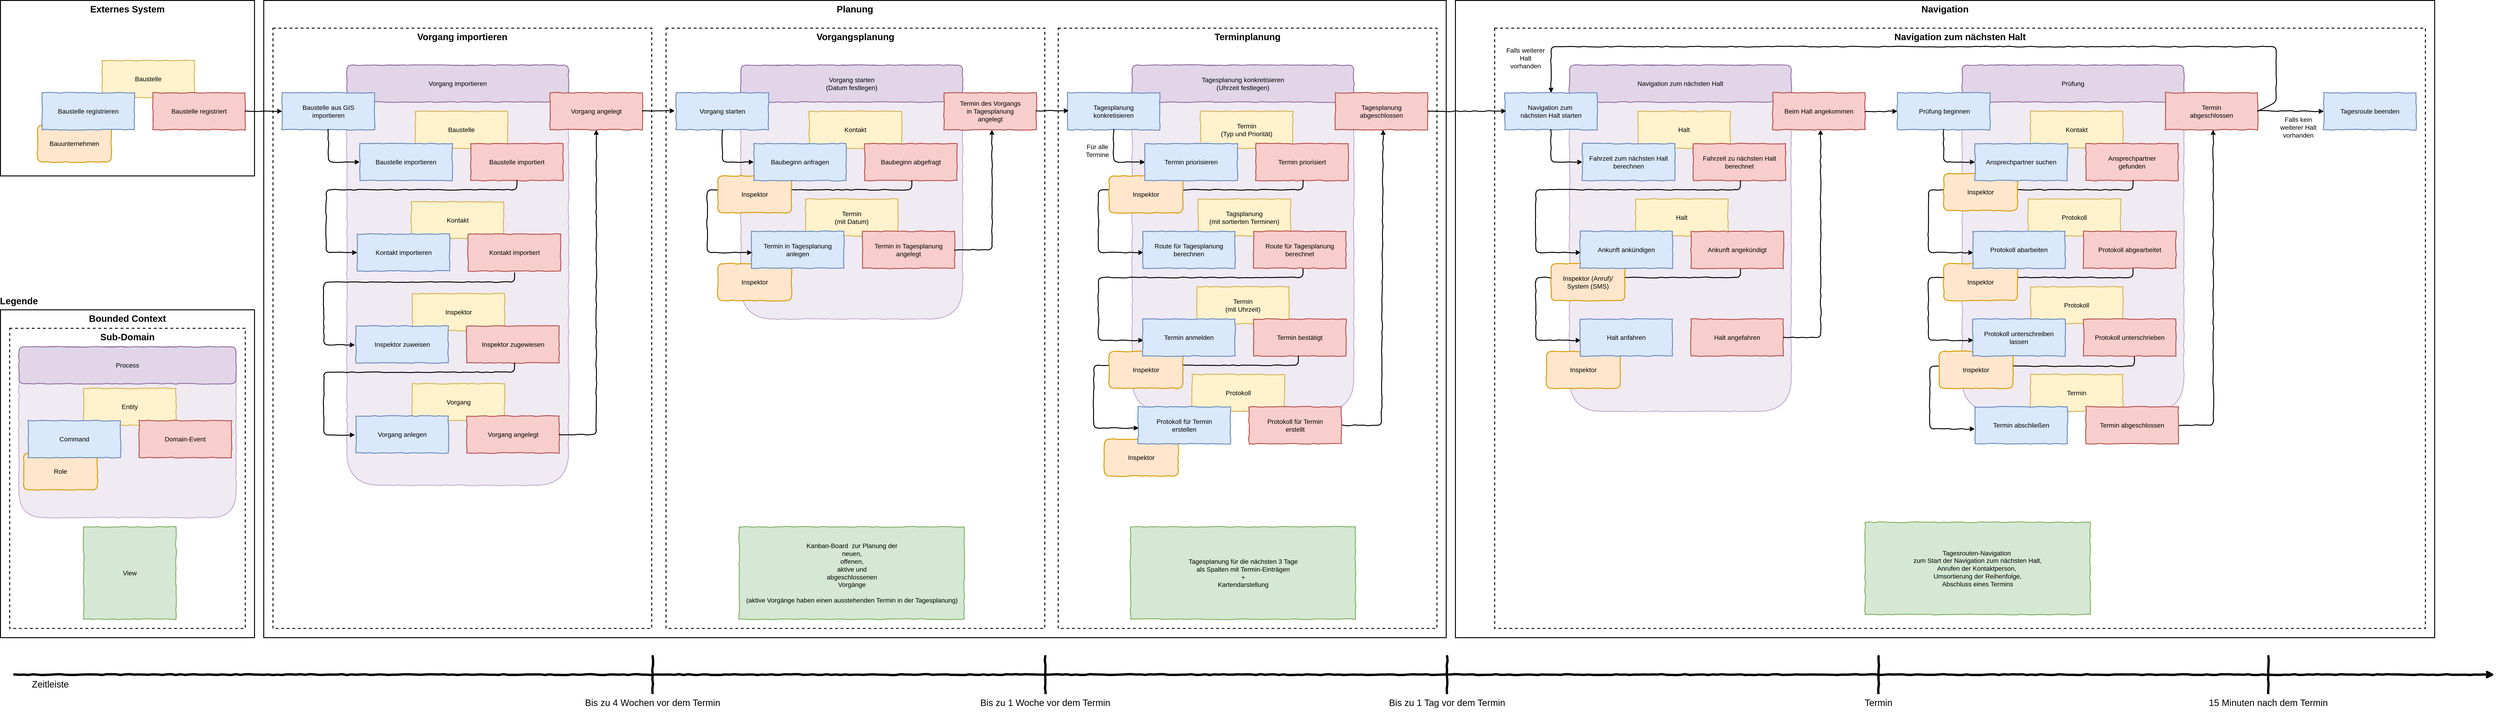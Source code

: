 <mxfile version="13.0.5" type="device"><diagram id="qqb3Wy3K4kF0OvgQFaVS" name="Page-1"><mxGraphModel dx="7964" dy="4784" grid="1" gridSize="10" guides="1" tooltips="1" connect="1" arrows="1" fold="1" page="1" pageScale="1" pageWidth="827" pageHeight="1169" math="0" shadow="0"><root><mxCell id="0"/><mxCell id="1" parent="0"/><mxCell id="g7XtOOi3tUwQJLF5ESE--250" value="&lt;font style=&quot;font-size: 20px&quot;&gt;&lt;b style=&quot;font-size: 20px&quot;&gt;Externes System&lt;/b&gt;&lt;/font&gt;" style="rounded=0;whiteSpace=wrap;html=1;strokeWidth=2;fillColor=none;verticalAlign=top;fontSize=20;" vertex="1" parent="1"><mxGeometry x="-1570" y="-1100" width="550" height="380" as="geometry"/></mxCell><mxCell id="g7XtOOi3tUwQJLF5ESE--245" value="&lt;font style=&quot;font-size: 20px&quot;&gt;&lt;b style=&quot;font-size: 20px&quot;&gt;Navigation&lt;/b&gt;&lt;/font&gt;" style="rounded=0;whiteSpace=wrap;html=1;strokeWidth=2;fillColor=none;verticalAlign=top;fontSize=20;" vertex="1" parent="1"><mxGeometry x="1580" y="-1100" width="2120" height="1380" as="geometry"/></mxCell><mxCell id="g7XtOOi3tUwQJLF5ESE--246" value="&lt;font style=&quot;font-size: 20px&quot;&gt;&lt;b style=&quot;font-size: 20px&quot;&gt;Navigation zum nächsten Halt&lt;/b&gt;&lt;/font&gt;" style="rounded=0;whiteSpace=wrap;html=1;strokeWidth=2;fillColor=none;verticalAlign=top;dashed=1;fontSize=20;" vertex="1" parent="1"><mxGeometry x="1665" y="-1040" width="2015" height="1300" as="geometry"/></mxCell><mxCell id="g7XtOOi3tUwQJLF5ESE--238" value="&lt;font style=&quot;font-size: 20px;&quot;&gt;&lt;b style=&quot;font-size: 20px;&quot;&gt;Planung&lt;/b&gt;&lt;/font&gt;" style="rounded=0;whiteSpace=wrap;html=1;strokeWidth=2;fillColor=none;verticalAlign=top;fontSize=20;" vertex="1" parent="1"><mxGeometry x="-1000" y="-1100" width="2560" height="1380" as="geometry"/></mxCell><mxCell id="g7XtOOi3tUwQJLF5ESE--239" value="&lt;font style=&quot;font-size: 20px;&quot;&gt;&lt;b style=&quot;font-size: 20px;&quot;&gt;Vorgang importieren&lt;/b&gt;&lt;/font&gt;" style="rounded=0;whiteSpace=wrap;html=1;strokeWidth=2;fillColor=none;verticalAlign=top;dashed=1;fontSize=20;" vertex="1" parent="1"><mxGeometry x="-980" y="-1040" width="820" height="1300" as="geometry"/></mxCell><mxCell id="g7XtOOi3tUwQJLF5ESE--241" value="&lt;font style=&quot;font-size: 20px;&quot;&gt;&lt;b style=&quot;font-size: 20px;&quot;&gt;Terminplanung&lt;/b&gt;&lt;/font&gt;" style="rounded=0;whiteSpace=wrap;html=1;strokeWidth=2;fillColor=none;verticalAlign=top;dashed=1;fontSize=20;" vertex="1" parent="1"><mxGeometry x="720" y="-1040" width="820" height="1300" as="geometry"/></mxCell><mxCell id="g7XtOOi3tUwQJLF5ESE--240" value="&lt;font style=&quot;font-size: 20px;&quot;&gt;&lt;b style=&quot;font-size: 20px;&quot;&gt;Vorgangsplanung&lt;/b&gt;&lt;/font&gt;" style="rounded=0;whiteSpace=wrap;html=1;strokeWidth=2;fillColor=none;verticalAlign=top;dashed=1;fontSize=20;" vertex="1" parent="1"><mxGeometry x="-129" y="-1040" width="820" height="1300" as="geometry"/></mxCell><mxCell id="g7XtOOi3tUwQJLF5ESE--86" value="" style="rounded=1;whiteSpace=wrap;html=1;strokeWidth=2;fillColor=#e1d5e7;strokeColor=#9673a6;comic=1;opacity=50;" vertex="1" parent="1"><mxGeometry x="-820" y="-960" width="480" height="910" as="geometry"/></mxCell><mxCell id="g7XtOOi3tUwQJLF5ESE--35" value="&lt;font style=&quot;font-size: 14px&quot;&gt;Baustelle&lt;/font&gt;" style="rounded=0;whiteSpace=wrap;html=1;strokeWidth=2;fillColor=#fff2cc;strokeColor=#d6b656;perimeterSpacing=0;comic=1;" vertex="1" parent="1"><mxGeometry x="-1350" y="-970" width="200" height="80" as="geometry"/></mxCell><mxCell id="g7XtOOi3tUwQJLF5ESE--36" value="&lt;font style=&quot;font-size: 14px&quot;&gt;Bauunternehmen&lt;/font&gt;" style="rounded=1;whiteSpace=wrap;html=1;strokeWidth=2;fillColor=#ffe6cc;strokeColor=#d79b00;comic=1;" vertex="1" parent="1"><mxGeometry x="-1490" y="-830" width="160" height="80" as="geometry"/></mxCell><mxCell id="g7XtOOi3tUwQJLF5ESE--37" value="&lt;font style=&quot;font-size: 14px&quot;&gt;Vorgang importieren&lt;/font&gt;" style="rounded=1;whiteSpace=wrap;html=1;strokeWidth=2;fillColor=#e1d5e7;strokeColor=#9673a6;comic=1;" vertex="1" parent="1"><mxGeometry x="-820" y="-960" width="480" height="80" as="geometry"/></mxCell><mxCell id="g7XtOOi3tUwQJLF5ESE--34" value="&lt;font style=&quot;font-size: 14px&quot;&gt;Baustelle registrieren&lt;/font&gt;" style="rounded=0;whiteSpace=wrap;html=1;strokeWidth=2;fillColor=#dae8fc;strokeColor=#6c8ebf;comic=1;" vertex="1" parent="1"><mxGeometry x="-1480" y="-900" width="200" height="80" as="geometry"/></mxCell><mxCell id="g7XtOOi3tUwQJLF5ESE--33" value="&lt;font style=&quot;font-size: 14px&quot;&gt;Baustelle registriert&lt;/font&gt;" style="rounded=0;whiteSpace=wrap;html=1;strokeWidth=2;fillColor=#f8cecc;strokeColor=#b85450;glass=0;shadow=0;comic=1;gradientColor=none;" vertex="1" parent="1"><mxGeometry x="-1240" y="-900" width="200" height="80" as="geometry"/></mxCell><mxCell id="g7XtOOi3tUwQJLF5ESE--70" value="&lt;font style=&quot;font-size: 14px&quot;&gt;Kontakt&lt;/font&gt;" style="rounded=0;whiteSpace=wrap;html=1;strokeWidth=2;fillColor=#fff2cc;strokeColor=#d6b656;perimeterSpacing=0;comic=1;" vertex="1" parent="1"><mxGeometry x="-680.5" y="-664" width="200" height="80" as="geometry"/></mxCell><mxCell id="g7XtOOi3tUwQJLF5ESE--72" value="&lt;font style=&quot;font-size: 14px&quot;&gt;Kontakt importieren&lt;/font&gt;" style="rounded=0;whiteSpace=wrap;html=1;strokeWidth=2;fillColor=#dae8fc;strokeColor=#6c8ebf;comic=1;" vertex="1" parent="1"><mxGeometry x="-797.5" y="-594" width="200" height="80" as="geometry"/></mxCell><mxCell id="g7XtOOi3tUwQJLF5ESE--73" value="&lt;font style=&quot;font-size: 14px&quot;&gt;Kontakt importiert&lt;/font&gt;" style="rounded=0;whiteSpace=wrap;html=1;strokeWidth=2;fillColor=#f8cecc;strokeColor=#b85450;glass=0;shadow=0;comic=1;gradientColor=none;" vertex="1" parent="1"><mxGeometry x="-557.5" y="-594" width="200" height="80" as="geometry"/></mxCell><mxCell id="g7XtOOi3tUwQJLF5ESE--75" value="&lt;font style=&quot;font-size: 14px&quot;&gt;Inspektor&lt;/font&gt;" style="rounded=0;whiteSpace=wrap;html=1;strokeWidth=2;fillColor=#fff2cc;strokeColor=#d6b656;perimeterSpacing=0;comic=1;" vertex="1" parent="1"><mxGeometry x="-678.5" y="-465" width="200" height="80" as="geometry"/></mxCell><mxCell id="g7XtOOi3tUwQJLF5ESE--76" value="&lt;font style=&quot;font-size: 14px&quot;&gt;Inspektor zuweisen&lt;/font&gt;" style="rounded=0;whiteSpace=wrap;html=1;strokeWidth=2;fillColor=#dae8fc;strokeColor=#6c8ebf;comic=1;" vertex="1" parent="1"><mxGeometry x="-800.5" y="-395" width="200" height="80" as="geometry"/></mxCell><mxCell id="g7XtOOi3tUwQJLF5ESE--77" value="&lt;font style=&quot;font-size: 14px&quot;&gt;Inspektor zugewiesen&lt;/font&gt;" style="rounded=0;whiteSpace=wrap;html=1;strokeWidth=2;fillColor=#f8cecc;strokeColor=#b85450;glass=0;shadow=0;comic=1;gradientColor=none;" vertex="1" parent="1"><mxGeometry x="-560.5" y="-395" width="200" height="80" as="geometry"/></mxCell><mxCell id="g7XtOOi3tUwQJLF5ESE--78" value="&lt;font style=&quot;font-size: 14px&quot;&gt;Vorgang&lt;/font&gt;" style="rounded=0;whiteSpace=wrap;html=1;strokeWidth=2;fillColor=#fff2cc;strokeColor=#d6b656;perimeterSpacing=0;comic=1;" vertex="1" parent="1"><mxGeometry x="-678.5" y="-270" width="200" height="80" as="geometry"/></mxCell><mxCell id="g7XtOOi3tUwQJLF5ESE--79" value="&lt;font style=&quot;font-size: 14px&quot;&gt;Vorgang anlegen&lt;/font&gt;" style="rounded=0;whiteSpace=wrap;html=1;strokeWidth=2;fillColor=#dae8fc;strokeColor=#6c8ebf;comic=1;" vertex="1" parent="1"><mxGeometry x="-800.5" y="-200" width="200" height="80" as="geometry"/></mxCell><mxCell id="g7XtOOi3tUwQJLF5ESE--80" value="&lt;font style=&quot;font-size: 14px&quot;&gt;Vorgang angelegt&lt;/font&gt;" style="rounded=0;whiteSpace=wrap;html=1;strokeWidth=2;fillColor=#f8cecc;strokeColor=#b85450;glass=0;shadow=0;comic=1;gradientColor=none;" vertex="1" parent="1"><mxGeometry x="-560.5" y="-200" width="200" height="80" as="geometry"/></mxCell><mxCell id="g7XtOOi3tUwQJLF5ESE--81" value="&lt;font style=&quot;font-size: 14px&quot;&gt;Baustelle&lt;/font&gt;" style="rounded=0;whiteSpace=wrap;html=1;strokeWidth=2;fillColor=#fff2cc;strokeColor=#d6b656;perimeterSpacing=0;comic=1;" vertex="1" parent="1"><mxGeometry x="-672" y="-860" width="200" height="80" as="geometry"/></mxCell><mxCell id="g7XtOOi3tUwQJLF5ESE--82" value="&lt;font style=&quot;font-size: 14px&quot;&gt;Baustelle importieren&lt;/font&gt;" style="rounded=0;whiteSpace=wrap;html=1;strokeWidth=2;fillColor=#dae8fc;strokeColor=#6c8ebf;comic=1;" vertex="1" parent="1"><mxGeometry x="-792" y="-790" width="200" height="80" as="geometry"/></mxCell><mxCell id="g7XtOOi3tUwQJLF5ESE--83" value="&lt;font style=&quot;font-size: 14px&quot;&gt;Baustelle importiert&lt;/font&gt;" style="rounded=0;whiteSpace=wrap;html=1;strokeWidth=2;fillColor=#f8cecc;strokeColor=#b85450;glass=0;shadow=0;comic=1;gradientColor=none;" vertex="1" parent="1"><mxGeometry x="-552" y="-790" width="200" height="80" as="geometry"/></mxCell><mxCell id="g7XtOOi3tUwQJLF5ESE--84" value="&lt;font style=&quot;font-size: 14px&quot;&gt;Baustelle aus GIS &lt;br&gt;importieren&lt;/font&gt;" style="rounded=0;whiteSpace=wrap;html=1;strokeWidth=2;fillColor=#dae8fc;strokeColor=#6c8ebf;comic=1;" vertex="1" parent="1"><mxGeometry x="-960" y="-900" width="200" height="80" as="geometry"/></mxCell><mxCell id="g7XtOOi3tUwQJLF5ESE--85" value="&lt;font style=&quot;font-size: 14px&quot;&gt;Vorgang angelegt&lt;/font&gt;" style="rounded=0;whiteSpace=wrap;html=1;strokeWidth=2;fillColor=#f8cecc;strokeColor=#b85450;glass=0;shadow=0;comic=1;gradientColor=none;" vertex="1" parent="1"><mxGeometry x="-380" y="-900" width="200" height="80" as="geometry"/></mxCell><mxCell id="g7XtOOi3tUwQJLF5ESE--87" value="" style="rounded=1;whiteSpace=wrap;html=1;strokeWidth=2;fillColor=#e1d5e7;strokeColor=#9673a6;comic=1;opacity=50;" vertex="1" parent="1"><mxGeometry x="33" y="-960" width="480" height="550" as="geometry"/></mxCell><mxCell id="g7XtOOi3tUwQJLF5ESE--88" value="&lt;font style=&quot;font-size: 14px&quot;&gt;Vorgang starten&lt;br&gt;(Datum festlegen)&lt;br&gt;&lt;/font&gt;" style="rounded=1;whiteSpace=wrap;html=1;strokeWidth=2;fillColor=#e1d5e7;strokeColor=#9673a6;comic=1;" vertex="1" parent="1"><mxGeometry x="33" y="-960" width="480" height="80" as="geometry"/></mxCell><mxCell id="g7XtOOi3tUwQJLF5ESE--89" value="&lt;font style=&quot;font-size: 14px&quot;&gt;Termin&lt;br&gt;(mit Datum)&lt;br&gt;&lt;/font&gt;" style="rounded=0;whiteSpace=wrap;html=1;strokeWidth=2;fillColor=#fff2cc;strokeColor=#d6b656;perimeterSpacing=0;comic=1;" vertex="1" parent="1"><mxGeometry x="173" y="-670" width="200" height="80" as="geometry"/></mxCell><mxCell id="g7XtOOi3tUwQJLF5ESE--91" value="&lt;font style=&quot;font-size: 14px&quot;&gt;Termin in Tagesplanung angelegt&lt;/font&gt;" style="rounded=0;whiteSpace=wrap;html=1;strokeWidth=2;fillColor=#f8cecc;strokeColor=#b85450;glass=0;shadow=0;comic=1;gradientColor=none;" vertex="1" parent="1"><mxGeometry x="296" y="-600" width="200" height="80" as="geometry"/></mxCell><mxCell id="g7XtOOi3tUwQJLF5ESE--98" value="&lt;font style=&quot;font-size: 14px&quot;&gt;Kontakt&lt;/font&gt;" style="rounded=0;whiteSpace=wrap;html=1;strokeWidth=2;fillColor=#fff2cc;strokeColor=#d6b656;perimeterSpacing=0;comic=1;" vertex="1" parent="1"><mxGeometry x="181" y="-860" width="200" height="80" as="geometry"/></mxCell><mxCell id="g7XtOOi3tUwQJLF5ESE--100" value="&lt;font style=&quot;font-size: 14px&quot;&gt;Baubeginn abgefragt&lt;/font&gt;" style="rounded=0;whiteSpace=wrap;html=1;strokeWidth=2;fillColor=#f8cecc;strokeColor=#b85450;glass=0;shadow=0;comic=1;gradientColor=none;" vertex="1" parent="1"><mxGeometry x="301" y="-790" width="200" height="80" as="geometry"/></mxCell><mxCell id="g7XtOOi3tUwQJLF5ESE--101" value="&lt;span style=&quot;font-size: 14px&quot;&gt;Vorgang starten&lt;/span&gt;" style="rounded=0;whiteSpace=wrap;html=1;strokeWidth=2;fillColor=#dae8fc;strokeColor=#6c8ebf;comic=1;" vertex="1" parent="1"><mxGeometry x="-107" y="-900" width="200" height="80" as="geometry"/></mxCell><mxCell id="g7XtOOi3tUwQJLF5ESE--102" value="&lt;font style=&quot;font-size: 14px&quot;&gt;Termin des Vorgangs &lt;br&gt;in Tagesplanung &lt;br&gt;angelegt&lt;/font&gt;" style="rounded=0;whiteSpace=wrap;html=1;strokeWidth=2;fillColor=#f8cecc;strokeColor=#b85450;glass=0;shadow=0;comic=1;gradientColor=none;" vertex="1" parent="1"><mxGeometry x="473" y="-900" width="200" height="80" as="geometry"/></mxCell><mxCell id="g7XtOOi3tUwQJLF5ESE--104" value="&lt;font style=&quot;font-size: 14px&quot;&gt;Inspektor&lt;/font&gt;" style="rounded=1;whiteSpace=wrap;html=1;strokeWidth=2;fillColor=#ffe6cc;strokeColor=#d79b00;comic=1;" vertex="1" parent="1"><mxGeometry x="-17" y="-530" width="160" height="80" as="geometry"/></mxCell><mxCell id="g7XtOOi3tUwQJLF5ESE--90" value="&lt;font style=&quot;font-size: 14px&quot;&gt;Termin in Tagesplanung anlegen&lt;/font&gt;" style="rounded=0;whiteSpace=wrap;html=1;strokeWidth=2;fillColor=#dae8fc;strokeColor=#6c8ebf;comic=1;" vertex="1" parent="1"><mxGeometry x="56" y="-600" width="200" height="80" as="geometry"/></mxCell><mxCell id="g7XtOOi3tUwQJLF5ESE--106" value="" style="endArrow=classic;html=1;strokeColor=#000000;strokeWidth=2;fontSize=20;comic=1;exitX=0.5;exitY=1;exitDx=0;exitDy=0;entryX=0;entryY=0.5;entryDx=0;entryDy=0;" edge="1" parent="1" source="g7XtOOi3tUwQJLF5ESE--84" target="g7XtOOi3tUwQJLF5ESE--82"><mxGeometry width="50" height="50" relative="1" as="geometry"><mxPoint x="-990" y="-730.0" as="sourcePoint"/><mxPoint x="-860" y="-730.0" as="targetPoint"/><Array as="points"><mxPoint x="-860" y="-750"/></Array></mxGeometry></mxCell><mxCell id="g7XtOOi3tUwQJLF5ESE--107" value="" style="endArrow=classic;html=1;strokeColor=#000000;strokeWidth=2;fontSize=20;comic=1;entryX=0;entryY=0.5;entryDx=0;entryDy=0;exitX=0.5;exitY=1;exitDx=0;exitDy=0;" edge="1" parent="1" source="g7XtOOi3tUwQJLF5ESE--83" target="g7XtOOi3tUwQJLF5ESE--72"><mxGeometry width="50" height="50" relative="1" as="geometry"><mxPoint x="-865" y="-640" as="sourcePoint"/><mxPoint x="-797" y="-570" as="targetPoint"/><Array as="points"><mxPoint x="-452" y="-690"/><mxPoint x="-865" y="-690"/><mxPoint x="-865" y="-554"/></Array></mxGeometry></mxCell><mxCell id="g7XtOOi3tUwQJLF5ESE--109" value="" style="endArrow=classic;html=1;strokeColor=#000000;strokeWidth=2;fontSize=20;comic=1;entryX=0;entryY=0.5;entryDx=0;entryDy=0;exitX=0.5;exitY=1;exitDx=0;exitDy=0;" edge="1" parent="1"><mxGeometry width="50" height="50" relative="1" as="geometry"><mxPoint x="-457" y="-510" as="sourcePoint"/><mxPoint x="-802.5" y="-354" as="targetPoint"/><Array as="points"><mxPoint x="-457" y="-490"/><mxPoint x="-870" y="-490"/><mxPoint x="-870" y="-354"/></Array></mxGeometry></mxCell><mxCell id="g7XtOOi3tUwQJLF5ESE--110" value="" style="endArrow=classic;html=1;strokeColor=#000000;strokeWidth=2;fontSize=20;comic=1;entryX=0;entryY=0.5;entryDx=0;entryDy=0;exitX=0.5;exitY=1;exitDx=0;exitDy=0;" edge="1" parent="1"><mxGeometry width="50" height="50" relative="1" as="geometry"><mxPoint x="-457" y="-315" as="sourcePoint"/><mxPoint x="-802.5" y="-159" as="targetPoint"/><Array as="points"><mxPoint x="-457" y="-295"/><mxPoint x="-870" y="-295"/><mxPoint x="-870" y="-159"/></Array></mxGeometry></mxCell><mxCell id="g7XtOOi3tUwQJLF5ESE--111" value="" style="endArrow=classic;html=1;strokeColor=#000000;strokeWidth=2;fontSize=20;comic=1;exitX=1;exitY=0.5;exitDx=0;exitDy=0;entryX=0.5;entryY=1;entryDx=0;entryDy=0;" edge="1" parent="1" source="g7XtOOi3tUwQJLF5ESE--80" target="g7XtOOi3tUwQJLF5ESE--85"><mxGeometry width="50" height="50" relative="1" as="geometry"><mxPoint x="-180" y="-340.0" as="sourcePoint"/><mxPoint x="-112" y="-270" as="targetPoint"/><Array as="points"><mxPoint x="-280" y="-160"/></Array></mxGeometry></mxCell><mxCell id="g7XtOOi3tUwQJLF5ESE--112" value="" style="endArrow=classic;html=1;strokeColor=#000000;strokeWidth=2;fontSize=20;comic=1;" edge="1" parent="1"><mxGeometry width="50" height="50" relative="1" as="geometry"><mxPoint x="-180" y="-860.59" as="sourcePoint"/><mxPoint x="-110" y="-861" as="targetPoint"/></mxGeometry></mxCell><mxCell id="g7XtOOi3tUwQJLF5ESE--113" value="" style="endArrow=classic;html=1;strokeColor=#000000;strokeWidth=2;fontSize=20;comic=1;exitX=0.5;exitY=1;exitDx=0;exitDy=0;entryX=0;entryY=0.5;entryDx=0;entryDy=0;" edge="1" parent="1"><mxGeometry width="50" height="50" relative="1" as="geometry"><mxPoint x="-7" y="-820.0" as="sourcePoint"/><mxPoint x="61" y="-750" as="targetPoint"/><Array as="points"><mxPoint x="-7" y="-750"/></Array></mxGeometry></mxCell><mxCell id="g7XtOOi3tUwQJLF5ESE--114" value="" style="endArrow=classic;html=1;strokeColor=#000000;strokeWidth=2;fontSize=20;comic=1;entryX=0;entryY=0.5;entryDx=0;entryDy=0;exitX=0.5;exitY=1;exitDx=0;exitDy=0;" edge="1" parent="1"><mxGeometry width="50" height="50" relative="1" as="geometry"><mxPoint x="403" y="-710" as="sourcePoint"/><mxPoint x="57.5" y="-554" as="targetPoint"/><Array as="points"><mxPoint x="403" y="-690"/><mxPoint x="-40" y="-690"/><mxPoint x="-40" y="-554"/></Array></mxGeometry></mxCell><mxCell id="g7XtOOi3tUwQJLF5ESE--103" value="&lt;font style=&quot;font-size: 14px&quot;&gt;Inspektor&lt;/font&gt;" style="rounded=1;whiteSpace=wrap;html=1;strokeWidth=2;fillColor=#ffe6cc;strokeColor=#d79b00;comic=1;" vertex="1" parent="1"><mxGeometry x="-17" y="-720" width="160" height="80" as="geometry"/></mxCell><mxCell id="g7XtOOi3tUwQJLF5ESE--99" value="&lt;font style=&quot;font-size: 14px&quot;&gt;Baubeginn anfragen&lt;/font&gt;" style="rounded=0;whiteSpace=wrap;html=1;strokeWidth=2;fillColor=#dae8fc;strokeColor=#6c8ebf;comic=1;" vertex="1" parent="1"><mxGeometry x="61" y="-790" width="200" height="80" as="geometry"/></mxCell><mxCell id="g7XtOOi3tUwQJLF5ESE--115" value="" style="endArrow=classic;html=1;strokeColor=#000000;strokeWidth=2;fontSize=20;comic=1;exitX=1;exitY=0.5;exitDx=0;exitDy=0;entryX=0.5;entryY=1;entryDx=0;entryDy=0;" edge="1" parent="1" source="g7XtOOi3tUwQJLF5ESE--91"><mxGeometry width="50" height="50" relative="1" as="geometry"><mxPoint x="496.0" y="-160" as="sourcePoint"/><mxPoint x="576.5" y="-820.0" as="targetPoint"/><Array as="points"><mxPoint x="577" y="-560"/></Array></mxGeometry></mxCell><mxCell id="g7XtOOi3tUwQJLF5ESE--120" value="" style="rounded=1;whiteSpace=wrap;html=1;strokeWidth=2;fillColor=#e1d5e7;strokeColor=#9673a6;comic=1;opacity=50;" vertex="1" parent="1"><mxGeometry x="880" y="-960" width="480" height="750" as="geometry"/></mxCell><mxCell id="g7XtOOi3tUwQJLF5ESE--121" value="&lt;font style=&quot;font-size: 14px&quot;&gt;Tagesplanung konkretisieren&lt;br&gt;(Uhrzeit festlegen)&lt;br&gt;&lt;/font&gt;" style="rounded=1;whiteSpace=wrap;html=1;strokeWidth=2;fillColor=#e1d5e7;strokeColor=#9673a6;comic=1;" vertex="1" parent="1"><mxGeometry x="880" y="-960" width="480" height="80" as="geometry"/></mxCell><mxCell id="g7XtOOi3tUwQJLF5ESE--122" value="&lt;font style=&quot;font-size: 14px&quot;&gt;Termin&lt;br&gt;(mit Uhrzeit)&lt;br&gt;&lt;/font&gt;" style="rounded=0;whiteSpace=wrap;html=1;strokeWidth=2;fillColor=#fff2cc;strokeColor=#d6b656;perimeterSpacing=0;comic=1;" vertex="1" parent="1"><mxGeometry x="1020" y="-480" width="200" height="80" as="geometry"/></mxCell><mxCell id="g7XtOOi3tUwQJLF5ESE--123" value="&lt;font style=&quot;font-size: 14px&quot;&gt;Termin bestätigt&lt;/font&gt;" style="rounded=0;whiteSpace=wrap;html=1;strokeWidth=2;fillColor=#f8cecc;strokeColor=#b85450;glass=0;shadow=0;comic=1;gradientColor=none;" vertex="1" parent="1"><mxGeometry x="1143" y="-410" width="200" height="80" as="geometry"/></mxCell><mxCell id="g7XtOOi3tUwQJLF5ESE--124" value="&lt;font style=&quot;font-size: 14px&quot;&gt;Termin&lt;br&gt;(Typ und Priorität)&lt;br&gt;&lt;/font&gt;" style="rounded=0;whiteSpace=wrap;html=1;strokeWidth=2;fillColor=#fff2cc;strokeColor=#d6b656;perimeterSpacing=0;comic=1;" vertex="1" parent="1"><mxGeometry x="1028" y="-860" width="200" height="80" as="geometry"/></mxCell><mxCell id="g7XtOOi3tUwQJLF5ESE--125" value="&lt;font style=&quot;font-size: 14px&quot;&gt;Termin priorisiert&lt;/font&gt;" style="rounded=0;whiteSpace=wrap;html=1;strokeWidth=2;fillColor=#f8cecc;strokeColor=#b85450;glass=0;shadow=0;comic=1;gradientColor=none;" vertex="1" parent="1"><mxGeometry x="1148" y="-790" width="200" height="80" as="geometry"/></mxCell><mxCell id="g7XtOOi3tUwQJLF5ESE--126" value="&lt;span style=&quot;font-size: 14px&quot;&gt;Tagesplanung &lt;br&gt;konkretisieren&lt;/span&gt;" style="rounded=0;whiteSpace=wrap;html=1;strokeWidth=2;fillColor=#dae8fc;strokeColor=#6c8ebf;comic=1;" vertex="1" parent="1"><mxGeometry x="740" y="-900" width="200" height="80" as="geometry"/></mxCell><mxCell id="g7XtOOi3tUwQJLF5ESE--127" value="&lt;span style=&quot;font-size: 14px&quot;&gt;Tagesplanung &lt;br&gt;abgeschlossen&lt;/span&gt;" style="rounded=0;whiteSpace=wrap;html=1;strokeWidth=2;fillColor=#f8cecc;strokeColor=#b85450;glass=0;shadow=0;comic=1;gradientColor=none;" vertex="1" parent="1"><mxGeometry x="1320" y="-900" width="200" height="80" as="geometry"/></mxCell><mxCell id="g7XtOOi3tUwQJLF5ESE--130" value="" style="endArrow=classic;html=1;strokeColor=#000000;strokeWidth=2;fontSize=20;comic=1;exitX=0.5;exitY=1;exitDx=0;exitDy=0;entryX=0;entryY=0.5;entryDx=0;entryDy=0;" edge="1" parent="1"><mxGeometry width="50" height="50" relative="1" as="geometry"><mxPoint x="840" y="-820.0" as="sourcePoint"/><mxPoint x="908" y="-750" as="targetPoint"/><Array as="points"><mxPoint x="840" y="-750"/></Array></mxGeometry></mxCell><mxCell id="g7XtOOi3tUwQJLF5ESE--131" value="" style="endArrow=classic;html=1;strokeColor=#000000;strokeWidth=2;fontSize=20;comic=1;entryX=0;entryY=0.5;entryDx=0;entryDy=0;exitX=0.5;exitY=1;exitDx=0;exitDy=0;" edge="1" parent="1"><mxGeometry width="50" height="50" relative="1" as="geometry"><mxPoint x="1250" y="-710" as="sourcePoint"/><mxPoint x="904.5" y="-554" as="targetPoint"/><Array as="points"><mxPoint x="1250" y="-690"/><mxPoint x="807" y="-690"/><mxPoint x="807" y="-554"/></Array></mxGeometry></mxCell><mxCell id="g7XtOOi3tUwQJLF5ESE--132" value="&lt;font style=&quot;font-size: 14px&quot;&gt;Inspektor&lt;/font&gt;" style="rounded=1;whiteSpace=wrap;html=1;strokeWidth=2;fillColor=#ffe6cc;strokeColor=#d79b00;comic=1;" vertex="1" parent="1"><mxGeometry x="830" y="-720" width="160" height="80" as="geometry"/></mxCell><mxCell id="g7XtOOi3tUwQJLF5ESE--133" value="&lt;font style=&quot;font-size: 14px&quot;&gt;Termin priorisieren&lt;/font&gt;" style="rounded=0;whiteSpace=wrap;html=1;strokeWidth=2;fillColor=#dae8fc;strokeColor=#6c8ebf;comic=1;" vertex="1" parent="1"><mxGeometry x="908" y="-790" width="200" height="80" as="geometry"/></mxCell><mxCell id="g7XtOOi3tUwQJLF5ESE--134" value="" style="endArrow=classic;html=1;strokeColor=#000000;strokeWidth=2;fontSize=20;comic=1;exitX=1;exitY=0.5;exitDx=0;exitDy=0;entryX=0.5;entryY=1;entryDx=0;entryDy=0;" edge="1" parent="1" source="g7XtOOi3tUwQJLF5ESE--136"><mxGeometry width="50" height="50" relative="1" as="geometry"><mxPoint x="1343.0" y="-160" as="sourcePoint"/><mxPoint x="1423.5" y="-820.0" as="targetPoint"/><Array as="points"><mxPoint x="1420" y="-180"/></Array></mxGeometry></mxCell><mxCell id="g7XtOOi3tUwQJLF5ESE--135" value="&lt;font style=&quot;font-size: 14px&quot;&gt;Protokoll&lt;/font&gt;" style="rounded=0;whiteSpace=wrap;html=1;strokeWidth=2;fillColor=#fff2cc;strokeColor=#d6b656;perimeterSpacing=0;comic=1;" vertex="1" parent="1"><mxGeometry x="1010" y="-290" width="200" height="80" as="geometry"/></mxCell><mxCell id="g7XtOOi3tUwQJLF5ESE--136" value="&lt;font style=&quot;font-size: 14px&quot;&gt;Protokoll für Termin &lt;br&gt;erstellt&lt;/font&gt;" style="rounded=0;whiteSpace=wrap;html=1;strokeWidth=2;fillColor=#f8cecc;strokeColor=#b85450;glass=0;shadow=0;comic=1;gradientColor=none;" vertex="1" parent="1"><mxGeometry x="1133" y="-220" width="200" height="80" as="geometry"/></mxCell><mxCell id="g7XtOOi3tUwQJLF5ESE--137" value="&lt;font style=&quot;font-size: 14px&quot;&gt;Inspektor&lt;/font&gt;" style="rounded=1;whiteSpace=wrap;html=1;strokeWidth=2;fillColor=#ffe6cc;strokeColor=#d79b00;comic=1;" vertex="1" parent="1"><mxGeometry x="820" y="-150" width="160" height="80" as="geometry"/></mxCell><mxCell id="g7XtOOi3tUwQJLF5ESE--138" value="&lt;font style=&quot;font-size: 14px&quot;&gt;Protokoll für Termin &lt;br&gt;erstellen&lt;/font&gt;" style="rounded=0;whiteSpace=wrap;html=1;strokeWidth=2;fillColor=#dae8fc;strokeColor=#6c8ebf;comic=1;" vertex="1" parent="1"><mxGeometry x="893" y="-220" width="200" height="80" as="geometry"/></mxCell><mxCell id="g7XtOOi3tUwQJLF5ESE--139" value="" style="endArrow=classic;html=1;strokeColor=#000000;strokeWidth=2;fontSize=20;comic=1;entryX=0;entryY=0.5;entryDx=0;entryDy=0;exitX=0.5;exitY=1;exitDx=0;exitDy=0;" edge="1" parent="1"><mxGeometry width="50" height="50" relative="1" as="geometry"><mxPoint x="1250" y="-520" as="sourcePoint"/><mxPoint x="904.5" y="-364" as="targetPoint"/><Array as="points"><mxPoint x="1250" y="-500"/><mxPoint x="807" y="-500"/><mxPoint x="807" y="-364"/></Array></mxGeometry></mxCell><mxCell id="g7XtOOi3tUwQJLF5ESE--140" value="Für alle Termine" style="text;html=1;strokeColor=none;fillColor=none;align=center;verticalAlign=middle;whiteSpace=wrap;rounded=0;shadow=0;glass=0;dashed=1;comic=1;fontSize=14;opacity=50;" vertex="1" parent="1"><mxGeometry x="760" y="-800" width="90" height="50" as="geometry"/></mxCell><mxCell id="g7XtOOi3tUwQJLF5ESE--141" value="" style="endArrow=classic;html=1;strokeColor=#000000;strokeWidth=2;fontSize=20;comic=1;" edge="1" parent="1"><mxGeometry width="50" height="50" relative="1" as="geometry"><mxPoint x="673" y="-860.77" as="sourcePoint"/><mxPoint x="743" y="-861.18" as="targetPoint"/></mxGeometry></mxCell><mxCell id="g7XtOOi3tUwQJLF5ESE--145" value="&lt;font style=&quot;font-size: 14px&quot;&gt;Tagsplanung&lt;br&gt;(mit sortierten Terminen)&lt;br&gt;&lt;/font&gt;" style="rounded=0;whiteSpace=wrap;html=1;strokeWidth=2;fillColor=#fff2cc;strokeColor=#d6b656;perimeterSpacing=0;comic=1;" vertex="1" parent="1"><mxGeometry x="1023" y="-670" width="200" height="80" as="geometry"/></mxCell><mxCell id="g7XtOOi3tUwQJLF5ESE--146" value="&lt;font style=&quot;font-size: 14px&quot;&gt;Route für Tagesplanung berechnet&lt;/font&gt;" style="rounded=0;whiteSpace=wrap;html=1;strokeWidth=2;fillColor=#f8cecc;strokeColor=#b85450;glass=0;shadow=0;comic=1;gradientColor=none;" vertex="1" parent="1"><mxGeometry x="1143" y="-600" width="200" height="80" as="geometry"/></mxCell><mxCell id="g7XtOOi3tUwQJLF5ESE--148" value="&lt;font style=&quot;font-size: 14px&quot;&gt;Route für Tagesplanung berechnen&lt;br&gt;&lt;/font&gt;" style="rounded=0;whiteSpace=wrap;html=1;strokeWidth=2;fillColor=#dae8fc;strokeColor=#6c8ebf;comic=1;" vertex="1" parent="1"><mxGeometry x="903" y="-600" width="200" height="80" as="geometry"/></mxCell><mxCell id="g7XtOOi3tUwQJLF5ESE--152" value="" style="endArrow=classic;html=1;strokeColor=#000000;strokeWidth=2;fontSize=20;comic=1;entryX=0;entryY=0.5;entryDx=0;entryDy=0;exitX=0.5;exitY=1;exitDx=0;exitDy=0;" edge="1" parent="1"><mxGeometry width="50" height="50" relative="1" as="geometry"><mxPoint x="1240" y="-330" as="sourcePoint"/><mxPoint x="894.5" y="-174" as="targetPoint"/><Array as="points"><mxPoint x="1240" y="-310"/><mxPoint x="797" y="-310"/><mxPoint x="797" y="-174"/></Array></mxGeometry></mxCell><mxCell id="g7XtOOi3tUwQJLF5ESE--128" value="&lt;font style=&quot;font-size: 14px&quot;&gt;Inspektor&lt;/font&gt;" style="rounded=1;whiteSpace=wrap;html=1;strokeWidth=2;fillColor=#ffe6cc;strokeColor=#d79b00;comic=1;" vertex="1" parent="1"><mxGeometry x="830" y="-340" width="160" height="80" as="geometry"/></mxCell><mxCell id="g7XtOOi3tUwQJLF5ESE--129" value="&lt;font style=&quot;font-size: 14px&quot;&gt;Termin anmelden&lt;/font&gt;" style="rounded=0;whiteSpace=wrap;html=1;strokeWidth=2;fillColor=#dae8fc;strokeColor=#6c8ebf;comic=1;" vertex="1" parent="1"><mxGeometry x="903" y="-410" width="200" height="80" as="geometry"/></mxCell><mxCell id="g7XtOOi3tUwQJLF5ESE--157" value="" style="rounded=1;whiteSpace=wrap;html=1;strokeWidth=2;fillColor=#e1d5e7;strokeColor=#9673a6;comic=1;opacity=50;" vertex="1" parent="1"><mxGeometry x="1827" y="-960" width="480" height="750" as="geometry"/></mxCell><mxCell id="g7XtOOi3tUwQJLF5ESE--158" value="&lt;font style=&quot;font-size: 14px&quot;&gt;Navigation zum nächsten Halt&lt;br&gt;&lt;/font&gt;" style="rounded=1;whiteSpace=wrap;html=1;strokeWidth=2;fillColor=#e1d5e7;strokeColor=#9673a6;comic=1;" vertex="1" parent="1"><mxGeometry x="1827" y="-960" width="480" height="80" as="geometry"/></mxCell><mxCell id="g7XtOOi3tUwQJLF5ESE--160" value="&lt;font style=&quot;font-size: 14px&quot;&gt;Halt angefahren&lt;/font&gt;" style="rounded=0;whiteSpace=wrap;html=1;strokeWidth=2;fillColor=#f8cecc;strokeColor=#b85450;glass=0;shadow=0;comic=1;gradientColor=none;" vertex="1" parent="1"><mxGeometry x="2090" y="-410" width="200" height="80" as="geometry"/></mxCell><mxCell id="g7XtOOi3tUwQJLF5ESE--161" value="&lt;font style=&quot;font-size: 14px&quot;&gt;Halt&lt;br&gt;&lt;/font&gt;" style="rounded=0;whiteSpace=wrap;html=1;strokeWidth=2;fillColor=#fff2cc;strokeColor=#d6b656;perimeterSpacing=0;comic=1;" vertex="1" parent="1"><mxGeometry x="1975" y="-860" width="200" height="80" as="geometry"/></mxCell><mxCell id="g7XtOOi3tUwQJLF5ESE--162" value="&lt;font style=&quot;font-size: 14px&quot;&gt;Fahrzeit zu nächsten Halt berechnet&lt;/font&gt;" style="rounded=0;whiteSpace=wrap;html=1;strokeWidth=2;fillColor=#f8cecc;strokeColor=#b85450;glass=0;shadow=0;comic=1;gradientColor=none;" vertex="1" parent="1"><mxGeometry x="2095" y="-790" width="200" height="80" as="geometry"/></mxCell><mxCell id="g7XtOOi3tUwQJLF5ESE--163" value="&lt;span style=&quot;font-size: 14px&quot;&gt;Navigation zum&amp;nbsp;&lt;/span&gt;&lt;br style=&quot;font-size: 14px&quot;&gt;&lt;span style=&quot;font-size: 14px&quot;&gt;nächsten Halt starten&lt;/span&gt;" style="rounded=0;whiteSpace=wrap;html=1;strokeWidth=2;fillColor=#dae8fc;strokeColor=#6c8ebf;comic=1;" vertex="1" parent="1"><mxGeometry x="1687" y="-900" width="200" height="80" as="geometry"/></mxCell><mxCell id="g7XtOOi3tUwQJLF5ESE--164" value="&lt;span style=&quot;font-size: 14px&quot;&gt;Beim Halt angekommen&lt;/span&gt;" style="rounded=0;whiteSpace=wrap;html=1;strokeWidth=2;fillColor=#f8cecc;strokeColor=#b85450;glass=0;shadow=0;comic=1;gradientColor=none;" vertex="1" parent="1"><mxGeometry x="2267" y="-900" width="200" height="80" as="geometry"/></mxCell><mxCell id="g7XtOOi3tUwQJLF5ESE--165" value="" style="endArrow=classic;html=1;strokeColor=#000000;strokeWidth=2;fontSize=20;comic=1;exitX=0.5;exitY=1;exitDx=0;exitDy=0;entryX=0;entryY=0.5;entryDx=0;entryDy=0;" edge="1" parent="1"><mxGeometry width="50" height="50" relative="1" as="geometry"><mxPoint x="1787" y="-820.0" as="sourcePoint"/><mxPoint x="1855" y="-750" as="targetPoint"/><Array as="points"><mxPoint x="1787" y="-750"/></Array></mxGeometry></mxCell><mxCell id="g7XtOOi3tUwQJLF5ESE--166" value="" style="endArrow=classic;html=1;strokeColor=#000000;strokeWidth=2;fontSize=20;comic=1;entryX=0;entryY=0.5;entryDx=0;entryDy=0;exitX=0.5;exitY=1;exitDx=0;exitDy=0;" edge="1" parent="1"><mxGeometry width="50" height="50" relative="1" as="geometry"><mxPoint x="2197" y="-710" as="sourcePoint"/><mxPoint x="1851.5" y="-554" as="targetPoint"/><Array as="points"><mxPoint x="2197" y="-690"/><mxPoint x="1754" y="-690"/><mxPoint x="1754" y="-554"/></Array></mxGeometry></mxCell><mxCell id="g7XtOOi3tUwQJLF5ESE--168" value="&lt;font style=&quot;font-size: 14px&quot;&gt;Fahrzeit zum nächsten Halt berechnen&lt;/font&gt;" style="rounded=0;whiteSpace=wrap;html=1;strokeWidth=2;fillColor=#dae8fc;strokeColor=#6c8ebf;comic=1;" vertex="1" parent="1"><mxGeometry x="1855" y="-790" width="200" height="80" as="geometry"/></mxCell><mxCell id="g7XtOOi3tUwQJLF5ESE--169" value="" style="endArrow=classic;html=1;strokeColor=#000000;strokeWidth=2;fontSize=20;comic=1;exitX=1;exitY=0.5;exitDx=0;exitDy=0;entryX=0.5;entryY=1;entryDx=0;entryDy=0;" edge="1" parent="1" source="g7XtOOi3tUwQJLF5ESE--160"><mxGeometry width="50" height="50" relative="1" as="geometry"><mxPoint x="2280" y="-180" as="sourcePoint"/><mxPoint x="2370.5" y="-820.0" as="targetPoint"/><Array as="points"><mxPoint x="2371" y="-370"/></Array></mxGeometry></mxCell><mxCell id="g7XtOOi3tUwQJLF5ESE--174" value="" style="endArrow=classic;html=1;strokeColor=#000000;strokeWidth=2;fontSize=20;comic=1;entryX=0;entryY=0.5;entryDx=0;entryDy=0;exitX=0.5;exitY=1;exitDx=0;exitDy=0;" edge="1" parent="1"><mxGeometry width="50" height="50" relative="1" as="geometry"><mxPoint x="2197" y="-520" as="sourcePoint"/><mxPoint x="1851.5" y="-364" as="targetPoint"/><Array as="points"><mxPoint x="2197" y="-500"/><mxPoint x="1754" y="-500"/><mxPoint x="1754" y="-364"/></Array></mxGeometry></mxCell><mxCell id="g7XtOOi3tUwQJLF5ESE--175" value="Falls weiterer Halt vorhanden" style="text;html=1;strokeColor=none;fillColor=none;align=center;verticalAlign=middle;whiteSpace=wrap;rounded=0;shadow=0;glass=0;dashed=1;comic=1;fontSize=14;opacity=50;" vertex="1" parent="1"><mxGeometry x="1687" y="-1000" width="90" height="50" as="geometry"/></mxCell><mxCell id="g7XtOOi3tUwQJLF5ESE--176" value="&lt;font style=&quot;font-size: 14px&quot;&gt;Halt&lt;br&gt;&lt;/font&gt;" style="rounded=0;whiteSpace=wrap;html=1;strokeWidth=2;fillColor=#fff2cc;strokeColor=#d6b656;perimeterSpacing=0;comic=1;" vertex="1" parent="1"><mxGeometry x="1970" y="-670" width="200" height="80" as="geometry"/></mxCell><mxCell id="g7XtOOi3tUwQJLF5ESE--177" value="&lt;font style=&quot;font-size: 14px&quot;&gt;Ankunft angekündigt&lt;/font&gt;" style="rounded=0;whiteSpace=wrap;html=1;strokeWidth=2;fillColor=#f8cecc;strokeColor=#b85450;glass=0;shadow=0;comic=1;gradientColor=none;" vertex="1" parent="1"><mxGeometry x="2090" y="-600" width="200" height="80" as="geometry"/></mxCell><mxCell id="g7XtOOi3tUwQJLF5ESE--180" value="&lt;font style=&quot;font-size: 14px&quot;&gt;Inspektor&lt;/font&gt;" style="rounded=1;whiteSpace=wrap;html=1;strokeWidth=2;fillColor=#ffe6cc;strokeColor=#d79b00;comic=1;" vertex="1" parent="1"><mxGeometry x="1777" y="-340" width="160" height="80" as="geometry"/></mxCell><mxCell id="g7XtOOi3tUwQJLF5ESE--181" value="&lt;font style=&quot;font-size: 14px&quot;&gt;Halt anfahren&lt;/font&gt;" style="rounded=0;whiteSpace=wrap;html=1;strokeWidth=2;fillColor=#dae8fc;strokeColor=#6c8ebf;comic=1;" vertex="1" parent="1"><mxGeometry x="1850" y="-410" width="200" height="80" as="geometry"/></mxCell><mxCell id="g7XtOOi3tUwQJLF5ESE--182" value="" style="endArrow=classic;html=1;strokeColor=#000000;strokeWidth=2;fontSize=20;comic=1;" edge="1" parent="1"><mxGeometry width="50" height="50" relative="1" as="geometry"><mxPoint x="2467" y="-859.59" as="sourcePoint"/><mxPoint x="2537" y="-860" as="targetPoint"/></mxGeometry></mxCell><mxCell id="g7XtOOi3tUwQJLF5ESE--183" value="" style="endArrow=classic;html=1;strokeColor=#000000;strokeWidth=2;fontSize=20;comic=1;exitX=1;exitY=0.5;exitDx=0;exitDy=0;" edge="1" parent="1" source="g7XtOOi3tUwQJLF5ESE--127"><mxGeometry width="50" height="50" relative="1" as="geometry"><mxPoint x="1620" y="-860.18" as="sourcePoint"/><mxPoint x="1690" y="-860.59" as="targetPoint"/></mxGeometry></mxCell><mxCell id="g7XtOOi3tUwQJLF5ESE--186" value="&lt;font style=&quot;font-size: 14px&quot;&gt;Inspektor (Anruf)/ &lt;br&gt;System (SMS)&lt;/font&gt;" style="rounded=1;whiteSpace=wrap;html=1;strokeWidth=2;fillColor=#ffe6cc;strokeColor=#d79b00;comic=1;" vertex="1" parent="1"><mxGeometry x="1787" y="-530" width="160" height="80" as="geometry"/></mxCell><mxCell id="g7XtOOi3tUwQJLF5ESE--178" value="&lt;font style=&quot;font-size: 14px&quot;&gt;Ankunft ankündigen&lt;br&gt;&lt;/font&gt;" style="rounded=0;whiteSpace=wrap;html=1;strokeWidth=2;fillColor=#dae8fc;strokeColor=#6c8ebf;comic=1;" vertex="1" parent="1"><mxGeometry x="1850" y="-600" width="200" height="80" as="geometry"/></mxCell><mxCell id="g7XtOOi3tUwQJLF5ESE--188" value="" style="rounded=1;whiteSpace=wrap;html=1;strokeWidth=2;fillColor=#e1d5e7;strokeColor=#9673a6;comic=1;opacity=50;" vertex="1" parent="1"><mxGeometry x="2677" y="-960" width="480" height="750" as="geometry"/></mxCell><mxCell id="g7XtOOi3tUwQJLF5ESE--189" value="&lt;font style=&quot;font-size: 14px&quot;&gt;Prüfung&lt;br&gt;&lt;/font&gt;" style="rounded=1;whiteSpace=wrap;html=1;strokeWidth=2;fillColor=#e1d5e7;strokeColor=#9673a6;comic=1;" vertex="1" parent="1"><mxGeometry x="2677" y="-960" width="480" height="80" as="geometry"/></mxCell><mxCell id="g7XtOOi3tUwQJLF5ESE--191" value="&lt;font style=&quot;font-size: 14px&quot;&gt;Kontakt&lt;br&gt;&lt;/font&gt;" style="rounded=0;whiteSpace=wrap;html=1;strokeWidth=2;fillColor=#fff2cc;strokeColor=#d6b656;perimeterSpacing=0;comic=1;" vertex="1" parent="1"><mxGeometry x="2825" y="-860" width="200" height="80" as="geometry"/></mxCell><mxCell id="g7XtOOi3tUwQJLF5ESE--192" value="&lt;font style=&quot;font-size: 14px&quot;&gt;Ansprechpartner&lt;br&gt;gefunden&lt;br&gt;&lt;/font&gt;" style="rounded=0;whiteSpace=wrap;html=1;strokeWidth=2;fillColor=#f8cecc;strokeColor=#b85450;glass=0;shadow=0;comic=1;gradientColor=none;" vertex="1" parent="1"><mxGeometry x="2945" y="-790" width="200" height="80" as="geometry"/></mxCell><mxCell id="g7XtOOi3tUwQJLF5ESE--193" value="&lt;span style=&quot;font-size: 14px&quot;&gt;&amp;nbsp;Prüfung beginnen&lt;/span&gt;" style="rounded=0;whiteSpace=wrap;html=1;strokeWidth=2;fillColor=#dae8fc;strokeColor=#6c8ebf;comic=1;" vertex="1" parent="1"><mxGeometry x="2537" y="-900" width="200" height="80" as="geometry"/></mxCell><mxCell id="g7XtOOi3tUwQJLF5ESE--194" value="&lt;span style=&quot;font-size: 14px&quot;&gt;Termin &lt;br&gt;abgeschlossen&lt;/span&gt;" style="rounded=0;whiteSpace=wrap;html=1;strokeWidth=2;fillColor=#f8cecc;strokeColor=#b85450;glass=0;shadow=0;comic=1;gradientColor=none;" vertex="1" parent="1"><mxGeometry x="3117" y="-900" width="200" height="80" as="geometry"/></mxCell><mxCell id="g7XtOOi3tUwQJLF5ESE--195" value="" style="endArrow=classic;html=1;strokeColor=#000000;strokeWidth=2;fontSize=20;comic=1;exitX=0.5;exitY=1;exitDx=0;exitDy=0;entryX=0;entryY=0.5;entryDx=0;entryDy=0;" edge="1" parent="1"><mxGeometry width="50" height="50" relative="1" as="geometry"><mxPoint x="2637.0" y="-820.0" as="sourcePoint"/><mxPoint x="2705" y="-750" as="targetPoint"/><Array as="points"><mxPoint x="2637" y="-750"/></Array></mxGeometry></mxCell><mxCell id="g7XtOOi3tUwQJLF5ESE--196" value="" style="endArrow=classic;html=1;strokeColor=#000000;strokeWidth=2;fontSize=20;comic=1;entryX=0;entryY=0.5;entryDx=0;entryDy=0;exitX=0.5;exitY=1;exitDx=0;exitDy=0;" edge="1" parent="1"><mxGeometry width="50" height="50" relative="1" as="geometry"><mxPoint x="3047.0" y="-710" as="sourcePoint"/><mxPoint x="2701.5" y="-554" as="targetPoint"/><Array as="points"><mxPoint x="3047" y="-690"/><mxPoint x="2604" y="-690"/><mxPoint x="2604" y="-554"/></Array></mxGeometry></mxCell><mxCell id="g7XtOOi3tUwQJLF5ESE--198" value="" style="endArrow=classic;html=1;strokeColor=#000000;strokeWidth=2;fontSize=20;comic=1;exitX=1;exitY=0.5;exitDx=0;exitDy=0;entryX=0.5;entryY=1;entryDx=0;entryDy=0;" edge="1" parent="1" source="g7XtOOi3tUwQJLF5ESE--211"><mxGeometry width="50" height="50" relative="1" as="geometry"><mxPoint x="3130" y="-180" as="sourcePoint"/><mxPoint x="3220.5" y="-820.0" as="targetPoint"/><Array as="points"><mxPoint x="3221" y="-180"/></Array></mxGeometry></mxCell><mxCell id="g7XtOOi3tUwQJLF5ESE--199" value="" style="endArrow=classic;html=1;strokeColor=#000000;strokeWidth=2;fontSize=20;comic=1;entryX=0;entryY=0.5;entryDx=0;entryDy=0;exitX=0.5;exitY=1;exitDx=0;exitDy=0;" edge="1" parent="1"><mxGeometry width="50" height="50" relative="1" as="geometry"><mxPoint x="3047.0" y="-520" as="sourcePoint"/><mxPoint x="2701.5" y="-364" as="targetPoint"/><Array as="points"><mxPoint x="3047" y="-500"/><mxPoint x="2604" y="-500"/><mxPoint x="2604" y="-364"/></Array></mxGeometry></mxCell><mxCell id="g7XtOOi3tUwQJLF5ESE--201" value="&lt;font style=&quot;font-size: 14px&quot;&gt;Protokoll&lt;br&gt;&lt;/font&gt;" style="rounded=0;whiteSpace=wrap;html=1;strokeWidth=2;fillColor=#fff2cc;strokeColor=#d6b656;perimeterSpacing=0;comic=1;" vertex="1" parent="1"><mxGeometry x="2820" y="-670" width="200" height="80" as="geometry"/></mxCell><mxCell id="g7XtOOi3tUwQJLF5ESE--202" value="&lt;font style=&quot;font-size: 14px&quot;&gt;Protokoll abgearbeitet&lt;/font&gt;" style="rounded=0;whiteSpace=wrap;html=1;strokeWidth=2;fillColor=#f8cecc;strokeColor=#b85450;glass=0;shadow=0;comic=1;gradientColor=none;" vertex="1" parent="1"><mxGeometry x="2940" y="-600" width="200" height="80" as="geometry"/></mxCell><mxCell id="g7XtOOi3tUwQJLF5ESE--205" value="" style="endArrow=classic;html=1;strokeColor=#000000;strokeWidth=2;fontSize=20;comic=1;entryX=0.5;entryY=0;entryDx=0;entryDy=0;" edge="1" parent="1" target="g7XtOOi3tUwQJLF5ESE--163"><mxGeometry width="50" height="50" relative="1" as="geometry"><mxPoint x="3317.0" y="-860" as="sourcePoint"/><mxPoint x="3397.0" y="-850" as="targetPoint"/><Array as="points"><mxPoint x="3357" y="-880"/><mxPoint x="3357" y="-1000"/><mxPoint x="1787" y="-1000"/></Array></mxGeometry></mxCell><mxCell id="g7XtOOi3tUwQJLF5ESE--206" value="&lt;font style=&quot;font-size: 14px&quot;&gt;Inspektor&lt;br&gt;&lt;/font&gt;" style="rounded=1;whiteSpace=wrap;html=1;strokeWidth=2;fillColor=#ffe6cc;strokeColor=#d79b00;comic=1;" vertex="1" parent="1"><mxGeometry x="2637" y="-530" width="160" height="80" as="geometry"/></mxCell><mxCell id="g7XtOOi3tUwQJLF5ESE--207" value="&lt;font style=&quot;font-size: 14px&quot;&gt;Protokoll abarbeiten&lt;br&gt;&lt;/font&gt;" style="rounded=0;whiteSpace=wrap;html=1;strokeWidth=2;fillColor=#dae8fc;strokeColor=#6c8ebf;comic=1;" vertex="1" parent="1"><mxGeometry x="2700" y="-600" width="200" height="80" as="geometry"/></mxCell><mxCell id="g7XtOOi3tUwQJLF5ESE--208" value="&lt;font style=&quot;font-size: 14px&quot;&gt;Inspektor&lt;br&gt;&lt;/font&gt;" style="rounded=1;whiteSpace=wrap;html=1;strokeWidth=2;fillColor=#ffe6cc;strokeColor=#d79b00;comic=1;" vertex="1" parent="1"><mxGeometry x="2637" y="-725" width="160" height="80" as="geometry"/></mxCell><mxCell id="g7XtOOi3tUwQJLF5ESE--197" value="&lt;font style=&quot;font-size: 14px&quot;&gt;Ansprechpartner suchen&lt;/font&gt;" style="rounded=0;whiteSpace=wrap;html=1;strokeWidth=2;fillColor=#dae8fc;strokeColor=#6c8ebf;comic=1;" vertex="1" parent="1"><mxGeometry x="2705" y="-790" width="200" height="80" as="geometry"/></mxCell><mxCell id="g7XtOOi3tUwQJLF5ESE--209" value="&lt;font style=&quot;font-size: 14px&quot;&gt;Protokoll&lt;br&gt;&lt;/font&gt;" style="rounded=0;whiteSpace=wrap;html=1;strokeWidth=2;fillColor=#fff2cc;strokeColor=#d6b656;perimeterSpacing=0;comic=1;" vertex="1" parent="1"><mxGeometry x="2825" y="-480" width="200" height="80" as="geometry"/></mxCell><mxCell id="g7XtOOi3tUwQJLF5ESE--190" value="&lt;font style=&quot;font-size: 14px&quot;&gt;Protokoll unterschrieben&lt;/font&gt;" style="rounded=0;whiteSpace=wrap;html=1;strokeWidth=2;fillColor=#f8cecc;strokeColor=#b85450;glass=0;shadow=0;comic=1;gradientColor=none;" vertex="1" parent="1"><mxGeometry x="2940" y="-410" width="200" height="80" as="geometry"/></mxCell><mxCell id="g7XtOOi3tUwQJLF5ESE--210" value="&lt;font style=&quot;font-size: 14px&quot;&gt;Termin&lt;br&gt;&lt;/font&gt;" style="rounded=0;whiteSpace=wrap;html=1;strokeWidth=2;fillColor=#fff2cc;strokeColor=#d6b656;perimeterSpacing=0;comic=1;" vertex="1" parent="1"><mxGeometry x="2825" y="-290" width="200" height="80" as="geometry"/></mxCell><mxCell id="g7XtOOi3tUwQJLF5ESE--211" value="&lt;font style=&quot;font-size: 14px&quot;&gt;Termin abgeschlossen&lt;br&gt;&lt;/font&gt;" style="rounded=0;whiteSpace=wrap;html=1;strokeWidth=2;fillColor=#f8cecc;strokeColor=#b85450;glass=0;shadow=0;comic=1;gradientColor=none;" vertex="1" parent="1"><mxGeometry x="2945" y="-220" width="200" height="80" as="geometry"/></mxCell><mxCell id="g7XtOOi3tUwQJLF5ESE--212" value="&lt;font style=&quot;font-size: 14px&quot;&gt;Termin abschließen&lt;/font&gt;" style="rounded=0;whiteSpace=wrap;html=1;strokeWidth=2;fillColor=#dae8fc;strokeColor=#6c8ebf;comic=1;" vertex="1" parent="1"><mxGeometry x="2705" y="-220" width="200" height="80" as="geometry"/></mxCell><mxCell id="g7XtOOi3tUwQJLF5ESE--213" value="" style="endArrow=classic;html=1;strokeColor=#000000;strokeWidth=2;fontSize=20;comic=1;entryX=0;entryY=0.5;entryDx=0;entryDy=0;exitX=0.5;exitY=1;exitDx=0;exitDy=0;" edge="1" parent="1"><mxGeometry width="50" height="50" relative="1" as="geometry"><mxPoint x="3050.0" y="-328" as="sourcePoint"/><mxPoint x="2704.5" y="-172" as="targetPoint"/><Array as="points"><mxPoint x="3050" y="-308"/><mxPoint x="2607" y="-308"/><mxPoint x="2607" y="-172"/></Array></mxGeometry></mxCell><mxCell id="g7XtOOi3tUwQJLF5ESE--203" value="&lt;font style=&quot;font-size: 14px&quot;&gt;Inspektor&lt;/font&gt;" style="rounded=1;whiteSpace=wrap;html=1;strokeWidth=2;fillColor=#ffe6cc;strokeColor=#d79b00;comic=1;" vertex="1" parent="1"><mxGeometry x="2627" y="-340" width="160" height="80" as="geometry"/></mxCell><mxCell id="g7XtOOi3tUwQJLF5ESE--204" value="&lt;font style=&quot;font-size: 14px&quot;&gt;Protokoll unterschreiben &lt;br&gt;lassen&lt;/font&gt;" style="rounded=0;whiteSpace=wrap;html=1;strokeWidth=2;fillColor=#dae8fc;strokeColor=#6c8ebf;comic=1;" vertex="1" parent="1"><mxGeometry x="2700" y="-410" width="200" height="80" as="geometry"/></mxCell><mxCell id="g7XtOOi3tUwQJLF5ESE--216" value="&lt;font style=&quot;font-size: 14px&quot;&gt;Tagesroute beenden&lt;/font&gt;" style="rounded=0;whiteSpace=wrap;html=1;strokeWidth=2;fillColor=#dae8fc;strokeColor=#6c8ebf;comic=1;" vertex="1" parent="1"><mxGeometry x="3460" y="-900" width="200" height="80" as="geometry"/></mxCell><mxCell id="g7XtOOi3tUwQJLF5ESE--217" value="" style="endArrow=classic;html=1;strokeColor=#000000;strokeWidth=2;fontSize=20;comic=1;entryX=0;entryY=0.5;entryDx=0;entryDy=0;" edge="1" parent="1" target="g7XtOOi3tUwQJLF5ESE--216"><mxGeometry width="50" height="50" relative="1" as="geometry"><mxPoint x="3317.0" y="-860.77" as="sourcePoint"/><mxPoint x="3387.0" y="-861.18" as="targetPoint"/></mxGeometry></mxCell><mxCell id="g7XtOOi3tUwQJLF5ESE--236" value="Falls kein weiterer Halt vorhanden" style="text;html=1;strokeColor=none;fillColor=none;align=center;verticalAlign=middle;whiteSpace=wrap;rounded=0;shadow=0;glass=0;dashed=1;comic=1;fontSize=14;opacity=50;" vertex="1" parent="1"><mxGeometry x="3360" y="-850" width="90" height="50" as="geometry"/></mxCell><mxCell id="g7XtOOi3tUwQJLF5ESE--237" value="" style="endArrow=classic;html=1;strokeColor=#000000;strokeWidth=2;fontSize=20;comic=1;exitX=1;exitY=0.5;exitDx=0;exitDy=0;" edge="1" parent="1" source="g7XtOOi3tUwQJLF5ESE--33"><mxGeometry width="50" height="50" relative="1" as="geometry"><mxPoint x="-1030" y="-859.59" as="sourcePoint"/><mxPoint x="-960" y="-860.0" as="targetPoint"/></mxGeometry></mxCell><mxCell id="g7XtOOi3tUwQJLF5ESE--242" value="&lt;font style=&quot;font-size: 14px&quot;&gt;Kanban-Board&amp;nbsp; zur Planung der &lt;br&gt;neuen, &lt;br&gt;offenen, &lt;br&gt;aktive und &lt;br&gt;abgeschlossenen&lt;br&gt;Vorgänge&lt;br&gt;&lt;br&gt;(aktive Vorgänge haben einen ausstehenden Termin in der Tagesplanung)&lt;br&gt;&lt;/font&gt;" style="rounded=0;whiteSpace=wrap;html=1;strokeWidth=2;fillColor=#d5e8d4;strokeColor=#82b366;comic=1;" vertex="1" parent="1"><mxGeometry x="29.5" y="40" width="487" height="200" as="geometry"/></mxCell><mxCell id="g7XtOOi3tUwQJLF5ESE--243" value="&lt;font style=&quot;font-size: 14px&quot;&gt;Tagesplanung für die nächsten 3 Tage&lt;br&gt;als Spalten mit Termin-Einträgen&lt;br&gt;+&lt;br&gt;Kartendarstellung&lt;br&gt;&lt;/font&gt;" style="rounded=0;whiteSpace=wrap;html=1;strokeWidth=2;fillColor=#d5e8d4;strokeColor=#82b366;comic=1;" vertex="1" parent="1"><mxGeometry x="876.5" y="40" width="487" height="200" as="geometry"/></mxCell><mxCell id="g7XtOOi3tUwQJLF5ESE--244" value="&lt;font style=&quot;font-size: 14px&quot;&gt;Tagesrouten-Navigation&amp;nbsp;&lt;br&gt;zum Start der Navigation zum nächsten Halt, &lt;br&gt;Anrufen der Kontaktperson,&amp;nbsp;&lt;br&gt;Umsortierung der Reihenfolge,&lt;br&gt;Abschluss eines Termins&lt;br&gt;&lt;/font&gt;" style="rounded=0;whiteSpace=wrap;html=1;strokeWidth=2;fillColor=#d5e8d4;strokeColor=#82b366;comic=1;" vertex="1" parent="1"><mxGeometry x="2467" y="30" width="487" height="200" as="geometry"/></mxCell><mxCell id="g7XtOOi3tUwQJLF5ESE--41" value="" style="endArrow=classic;html=1;strokeColor=#000000;strokeWidth=5;rounded=0;endFill=1;comic=1;" edge="1" parent="1"><mxGeometry width="50" height="50" relative="1" as="geometry"><mxPoint x="-1540" y="360" as="sourcePoint"/><mxPoint x="3830" y="360" as="targetPoint"/></mxGeometry></mxCell><mxCell id="g7XtOOi3tUwQJLF5ESE--44" value="&lt;font style=&quot;font-size: 20px;&quot;&gt;Zeitleiste&lt;/font&gt;" style="text;html=1;strokeColor=none;fillColor=none;align=center;verticalAlign=middle;whiteSpace=wrap;rounded=0;shadow=0;glass=0;dashed=1;comic=1;fontSize=20;" vertex="1" parent="1"><mxGeometry x="-1540" y="360" width="155.652" height="40" as="geometry"/></mxCell><mxCell id="g7XtOOi3tUwQJLF5ESE--233" value="" style="group" vertex="1" connectable="0" parent="1"><mxGeometry x="3220.0" y="320" width="320" height="120" as="geometry"/></mxCell><mxCell id="g7XtOOi3tUwQJLF5ESE--234" value="" style="endArrow=none;html=1;strokeColor=#000000;strokeWidth=5;fontSize=24;comic=1;" edge="1" parent="g7XtOOi3tUwQJLF5ESE--233"><mxGeometry width="50" height="50" relative="1" as="geometry"><mxPoint x="120" y="80" as="sourcePoint"/><mxPoint x="120" as="targetPoint"/></mxGeometry></mxCell><mxCell id="g7XtOOi3tUwQJLF5ESE--235" value="&lt;font style=&quot;font-size: 20px&quot;&gt;15 Minuten nach dem Termin&lt;/font&gt;" style="text;html=1;strokeColor=none;fillColor=none;align=center;verticalAlign=middle;whiteSpace=wrap;rounded=0;shadow=0;glass=0;dashed=1;comic=1;fontSize=20;" vertex="1" parent="g7XtOOi3tUwQJLF5ESE--233"><mxGeometry x="-80" y="80" width="400" height="40" as="geometry"/></mxCell><mxCell id="g7XtOOi3tUwQJLF5ESE--56" value="" style="group" vertex="1" connectable="0" parent="1"><mxGeometry x="-310" y="320" width="380" height="120" as="geometry"/></mxCell><mxCell id="g7XtOOi3tUwQJLF5ESE--57" value="" style="endArrow=none;html=1;strokeColor=#000000;strokeWidth=5;fontSize=24;comic=1;" edge="1" parent="g7XtOOi3tUwQJLF5ESE--56"><mxGeometry width="50" height="50" relative="1" as="geometry"><mxPoint x="152" y="80" as="sourcePoint"/><mxPoint x="152" as="targetPoint"/></mxGeometry></mxCell><mxCell id="g7XtOOi3tUwQJLF5ESE--58" value="&lt;font style=&quot;font-size: 20px&quot;&gt;Bis zu 4 Wochen vor dem Termin&lt;/font&gt;" style="text;html=1;strokeColor=none;fillColor=none;align=center;verticalAlign=middle;whiteSpace=wrap;rounded=0;shadow=0;glass=0;dashed=1;comic=1;fontSize=20;" vertex="1" parent="g7XtOOi3tUwQJLF5ESE--56"><mxGeometry x="-76" y="80" width="456.0" height="40" as="geometry"/></mxCell><mxCell id="g7XtOOi3tUwQJLF5ESE--117" value="" style="group" vertex="1" connectable="0" parent="1"><mxGeometry x="540" y="320" width="380" height="120" as="geometry"/></mxCell><mxCell id="g7XtOOi3tUwQJLF5ESE--118" value="" style="endArrow=none;html=1;strokeColor=#000000;strokeWidth=5;fontSize=24;comic=1;" edge="1" parent="g7XtOOi3tUwQJLF5ESE--117"><mxGeometry width="50" height="50" relative="1" as="geometry"><mxPoint x="152" y="80" as="sourcePoint"/><mxPoint x="152" as="targetPoint"/></mxGeometry></mxCell><mxCell id="g7XtOOi3tUwQJLF5ESE--119" value="&lt;font style=&quot;font-size: 20px&quot;&gt;Bis zu 1 Woche vor dem Termin&lt;/font&gt;" style="text;html=1;strokeColor=none;fillColor=none;align=center;verticalAlign=middle;whiteSpace=wrap;rounded=0;shadow=0;glass=0;dashed=1;comic=1;fontSize=20;" vertex="1" parent="g7XtOOi3tUwQJLF5ESE--117"><mxGeometry x="-76" y="80" width="456.0" height="40" as="geometry"/></mxCell><mxCell id="g7XtOOi3tUwQJLF5ESE--142" value="" style="group" vertex="1" connectable="0" parent="1"><mxGeometry x="1410" y="320" width="380" height="120" as="geometry"/></mxCell><mxCell id="g7XtOOi3tUwQJLF5ESE--143" value="" style="endArrow=none;html=1;strokeColor=#000000;strokeWidth=5;fontSize=24;comic=1;" edge="1" parent="g7XtOOi3tUwQJLF5ESE--142"><mxGeometry width="50" height="50" relative="1" as="geometry"><mxPoint x="152" y="80" as="sourcePoint"/><mxPoint x="152" as="targetPoint"/></mxGeometry></mxCell><mxCell id="g7XtOOi3tUwQJLF5ESE--144" value="&lt;font style=&quot;font-size: 20px&quot;&gt;Bis zu 1 Tag vor dem Termin&lt;/font&gt;" style="text;html=1;strokeColor=none;fillColor=none;align=center;verticalAlign=middle;whiteSpace=wrap;rounded=0;shadow=0;glass=0;dashed=1;comic=1;fontSize=20;" vertex="1" parent="g7XtOOi3tUwQJLF5ESE--142"><mxGeometry x="-76" y="80" width="456.0" height="40" as="geometry"/></mxCell><mxCell id="g7XtOOi3tUwQJLF5ESE--53" value="" style="endArrow=none;html=1;strokeColor=#000000;strokeWidth=5;fontSize=24;comic=1;" edge="1" parent="1"><mxGeometry width="50" height="50" relative="1" as="geometry"><mxPoint x="2496.067" y="400" as="sourcePoint"/><mxPoint x="2496.067" y="320" as="targetPoint"/></mxGeometry></mxCell><mxCell id="g7XtOOi3tUwQJLF5ESE--54" value="&lt;font style=&quot;font-size: 20px;&quot;&gt;Termin&lt;/font&gt;" style="text;html=1;strokeColor=none;fillColor=none;align=center;verticalAlign=middle;whiteSpace=wrap;rounded=0;shadow=0;glass=0;dashed=1;comic=1;fontSize=20;" vertex="1" parent="1"><mxGeometry x="2269.996" y="400" width="452.142" height="40" as="geometry"/></mxCell><mxCell id="g7XtOOi3tUwQJLF5ESE--252" value="&lt;font style=&quot;font-size: 20px;&quot;&gt;&lt;b style=&quot;font-size: 20px;&quot;&gt;Bounded Context&lt;/b&gt;&lt;/font&gt;" style="rounded=0;whiteSpace=wrap;html=1;strokeWidth=2;fillColor=none;verticalAlign=top;fontSize=20;" vertex="1" parent="1"><mxGeometry x="-1570" y="-430" width="550" height="710" as="geometry"/></mxCell><mxCell id="g7XtOOi3tUwQJLF5ESE--253" value="&lt;font style=&quot;font-size: 20px;&quot;&gt;&lt;b style=&quot;font-size: 20px;&quot;&gt;Sub-Domain&lt;/b&gt;&lt;/font&gt;" style="rounded=0;whiteSpace=wrap;html=1;strokeWidth=2;fillColor=none;verticalAlign=top;dashed=1;fontSize=20;" vertex="1" parent="1"><mxGeometry x="-1550" y="-390" width="510" height="650" as="geometry"/></mxCell><mxCell id="g7XtOOi3tUwQJLF5ESE--254" value="" style="rounded=1;whiteSpace=wrap;html=1;strokeWidth=2;fillColor=#e1d5e7;strokeColor=#9673a6;comic=1;opacity=50;" vertex="1" parent="1"><mxGeometry x="-1530" y="-350" width="470" height="370" as="geometry"/></mxCell><mxCell id="g7XtOOi3tUwQJLF5ESE--255" value="&lt;font style=&quot;font-size: 14px&quot;&gt;Entity&lt;/font&gt;" style="rounded=0;whiteSpace=wrap;html=1;strokeWidth=2;fillColor=#fff2cc;strokeColor=#d6b656;perimeterSpacing=0;comic=1;" vertex="1" parent="1"><mxGeometry x="-1390" y="-260" width="200" height="80" as="geometry"/></mxCell><mxCell id="g7XtOOi3tUwQJLF5ESE--256" value="&lt;font style=&quot;font-size: 14px&quot;&gt;Role&lt;/font&gt;" style="rounded=1;whiteSpace=wrap;html=1;strokeWidth=2;fillColor=#ffe6cc;strokeColor=#d79b00;comic=1;" vertex="1" parent="1"><mxGeometry x="-1520" y="-120" width="160" height="80" as="geometry"/></mxCell><mxCell id="g7XtOOi3tUwQJLF5ESE--257" value="&lt;font style=&quot;font-size: 14px&quot;&gt;Process&lt;/font&gt;" style="rounded=1;whiteSpace=wrap;html=1;strokeWidth=2;fillColor=#e1d5e7;strokeColor=#9673a6;comic=1;" vertex="1" parent="1"><mxGeometry x="-1530" y="-350" width="470" height="80" as="geometry"/></mxCell><mxCell id="g7XtOOi3tUwQJLF5ESE--258" value="&lt;font style=&quot;font-size: 14px&quot;&gt;View&lt;/font&gt;" style="rounded=0;whiteSpace=wrap;html=1;strokeWidth=2;fillColor=#d5e8d4;strokeColor=#82b366;comic=1;" vertex="1" parent="1"><mxGeometry x="-1390" y="40" width="200" height="200" as="geometry"/></mxCell><mxCell id="g7XtOOi3tUwQJLF5ESE--259" value="&lt;font style=&quot;font-size: 14px&quot;&gt;Command&lt;/font&gt;" style="rounded=0;whiteSpace=wrap;html=1;strokeWidth=2;fillColor=#dae8fc;strokeColor=#6c8ebf;comic=1;" vertex="1" parent="1"><mxGeometry x="-1510" y="-190" width="200" height="80" as="geometry"/></mxCell><mxCell id="g7XtOOi3tUwQJLF5ESE--260" value="&lt;font style=&quot;font-size: 14px&quot;&gt;Domain-Event&lt;/font&gt;" style="rounded=0;whiteSpace=wrap;html=1;strokeWidth=2;fillColor=#f8cecc;strokeColor=#b85450;glass=0;shadow=0;comic=1;gradientColor=none;" vertex="1" parent="1"><mxGeometry x="-1270" y="-190" width="200" height="80" as="geometry"/></mxCell><mxCell id="g7XtOOi3tUwQJLF5ESE--261" value="&lt;b&gt;Legende&lt;/b&gt;" style="text;html=1;strokeColor=none;fillColor=none;align=center;verticalAlign=middle;whiteSpace=wrap;rounded=0;shadow=0;glass=0;dashed=1;comic=1;fontSize=20;opacity=50;" vertex="1" parent="1"><mxGeometry x="-1550" y="-460" width="40" height="20" as="geometry"/></mxCell></root></mxGraphModel></diagram></mxfile>